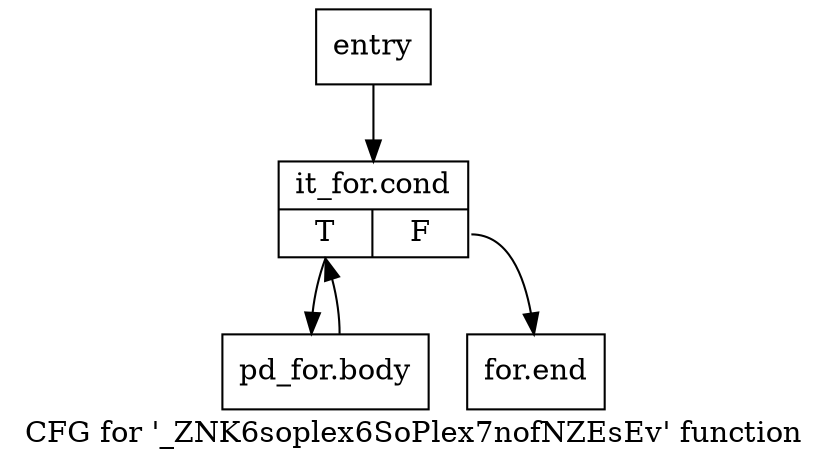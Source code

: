 digraph "CFG for '_ZNK6soplex6SoPlex7nofNZEsEv' function" {
	label="CFG for '_ZNK6soplex6SoPlex7nofNZEsEv' function";

	Node0x25b5410 [shape=record,label="{entry}"];
	Node0x25b5410 -> Node0x25b5460;
	Node0x25b5460 [shape=record,label="{it_for.cond|{<s0>T|<s1>F}}"];
	Node0x25b5460:s0 -> Node0x25b54b0;
	Node0x25b5460:s1 -> Node0x25b5500;
	Node0x25b54b0 [shape=record,label="{pd_for.body}"];
	Node0x25b54b0 -> Node0x25b5460;
	Node0x25b5500 [shape=record,label="{for.end}"];
}
